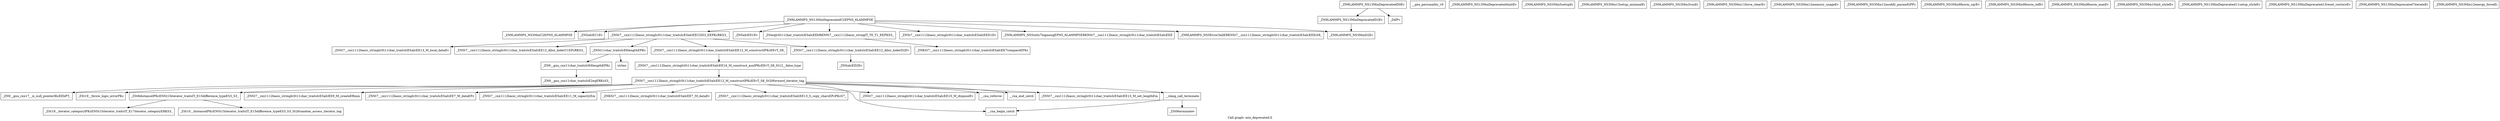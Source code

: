 digraph "Call graph: min_deprecated.ll" {
	label="Call graph: min_deprecated.ll";

	Node0x55ee45fb9f30 [shape=record,label="{_ZN9LAMMPS_NS13MinDeprecatedC2EPNS_6LAMMPSE}"];
	Node0x55ee45fb9f30 -> Node0x55ee45fa2c70;
	Node0x55ee45fb9f30 -> Node0x55ee45f98ad0;
	Node0x55ee45fb9f30 -> Node0x55ee45f9afe0;
	Node0x55ee45fb9f30 -> Node0x55ee45f9c360;
	Node0x55ee45fb9f30 -> Node0x55ee45f9d4f0;
	Node0x55ee45fb9f30 -> Node0x55ee45fa02c0;
	Node0x55ee45fb9f30 -> Node0x55ee45f9e590;
	Node0x55ee45fb9f30 -> Node0x55ee45fc2c70;
	Node0x55ee45fb9f30 -> Node0x55ee45f9f550;
	Node0x55ee45fa2c70 [shape=record,label="{_ZN9LAMMPS_NS3MinC2EPNS_6LAMMPSE}"];
	Node0x55ee45f98ad0 [shape=record,label="{_ZNSaIcEC1Ev}"];
	Node0x55ee45f9afe0 [shape=record,label="{_ZNSt7__cxx1112basic_stringIcSt11char_traitsIcESaIcEEC2IS3_EEPKcRKS3_}"];
	Node0x55ee45f9afe0 -> Node0x55ee45fa1140;
	Node0x55ee45f9afe0 -> Node0x55ee45fa3e00;
	Node0x55ee45f9afe0 -> Node0x55ee45fa5ae0;
	Node0x55ee45f9afe0 -> Node0x55ee45fa6650;
	Node0x55ee45f9afe0 -> Node0x55ee45fa6a30;
	Node0x55ee45fa5ae0 [shape=record,label="{_ZNSt11char_traitsIcE6lengthEPKc}"];
	Node0x55ee45fa5ae0 -> Node0x55ee45fa11b0;
	Node0x55ee45fa5ae0 -> Node0x55ee45f9d270;
	Node0x55ee45fa6fb0 [shape=record,label="{__gxx_personality_v0}"];
	Node0x55ee45f9c360 [shape=record,label="{_ZNSaIcED1Ev}"];
	Node0x55ee45f9d4f0 [shape=record,label="{_ZSteqIcSt11char_traitsIcESaIcEEbRKNSt7__cxx1112basic_stringIT_T0_T1_EEPKS5_}"];
	Node0x55ee45f9d4f0 -> Node0x55ee45fc6d70;
	Node0x55ee45fc2c70 [shape=record,label="{_ZN9LAMMPS_NS5utils7logmesgEPNS_6LAMMPSERKNSt7__cxx1112basic_stringIcSt11char_traitsIcESaIcEEE}"];
	Node0x55ee45f9e590 [shape=record,label="{_ZNSt7__cxx1112basic_stringIcSt11char_traitsIcESaIcEED1Ev}"];
	Node0x55ee45f9f550 [shape=record,label="{_ZN9LAMMPS_NS5Error3allERKNSt7__cxx1112basic_stringIcSt11char_traitsIcESaIcEEEiS8_}"];
	Node0x55ee45fa02c0 [shape=record,label="{_ZN9LAMMPS_NS3MinD2Ev}"];
	Node0x55ee45fc6ee0 [shape=record,label="{_ZN9LAMMPS_NS13MinDeprecatedD2Ev}"];
	Node0x55ee45fc6ee0 -> Node0x55ee45fa02c0;
	Node0x55ee45fc6f90 [shape=record,label="{_ZN9LAMMPS_NS13MinDeprecatedD0Ev}"];
	Node0x55ee45fc6f90 -> Node0x55ee45fc6ee0;
	Node0x55ee45fc6f90 -> Node0x55ee45fc7040;
	Node0x55ee45fa7bc0 [shape=record,label="{_ZN9LAMMPS_NS13MinDeprecated4initEv}"];
	Node0x55ee45fa8760 [shape=record,label="{_ZN9LAMMPS_NS3Min5setupEi}"];
	Node0x55ee45fa8aa0 [shape=record,label="{_ZN9LAMMPS_NS3Min13setup_minimalEi}"];
	Node0x55ee45fab140 [shape=record,label="{_ZN9LAMMPS_NS3Min3runEi}"];
	Node0x55ee45fab7c0 [shape=record,label="{_ZN9LAMMPS_NS3Min11force_clearEv}"];
	Node0x55ee45fae8a0 [shape=record,label="{_ZN9LAMMPS_NS3Min12memory_usageEv}"];
	Node0x55ee45fafeb0 [shape=record,label="{_ZN9LAMMPS_NS3Min12modify_paramEiPPc}"];
	Node0x55ee45fb0a70 [shape=record,label="{_ZN9LAMMPS_NS3Min9fnorm_sqrEv}"];
	Node0x55ee45fb2720 [shape=record,label="{_ZN9LAMMPS_NS3Min9fnorm_infEv}"];
	Node0x55ee45fb0960 [shape=record,label="{_ZN9LAMMPS_NS3Min9fnorm_maxEv}"];
	Node0x55ee45fb12d0 [shape=record,label="{_ZN9LAMMPS_NS3Min10init_styleEv}"];
	Node0x55ee45fb58e0 [shape=record,label="{_ZN9LAMMPS_NS13MinDeprecated11setup_styleEv}"];
	Node0x55ee45fb5e90 [shape=record,label="{_ZN9LAMMPS_NS13MinDeprecated13reset_vectorsEv}"];
	Node0x55ee45fb6ae0 [shape=record,label="{_ZN9LAMMPS_NS13MinDeprecated7iterateEi}"];
	Node0x55ee45fb23e0 [shape=record,label="{_ZN9LAMMPS_NS3Min12energy_forceEi}"];
	Node0x55ee45fa1140 [shape=record,label="{_ZNSt7__cxx1112basic_stringIcSt11char_traitsIcESaIcEE13_M_local_dataEv}"];
	Node0x55ee45fa3e00 [shape=record,label="{_ZNSt7__cxx1112basic_stringIcSt11char_traitsIcESaIcEE12_Alloc_hiderC1EPcRKS3_}"];
	Node0x55ee45fa6650 [shape=record,label="{_ZNSt7__cxx1112basic_stringIcSt11char_traitsIcESaIcEE12_M_constructIPKcEEvT_S8_}"];
	Node0x55ee45fa6650 -> Node0x55ee45fb53b0;
	Node0x55ee45fa6a30 [shape=record,label="{_ZNSt7__cxx1112basic_stringIcSt11char_traitsIcESaIcEE12_Alloc_hiderD2Ev}"];
	Node0x55ee45fa6a30 -> Node0x55ee45fa80b0;
	Node0x55ee45fb53b0 [shape=record,label="{_ZNSt7__cxx1112basic_stringIcSt11char_traitsIcESaIcEE16_M_construct_auxIPKcEEvT_S8_St12__false_type}"];
	Node0x55ee45fb53b0 -> Node0x55ee45f9f5c0;
	Node0x55ee45f9f5c0 [shape=record,label="{_ZNSt7__cxx1112basic_stringIcSt11char_traitsIcESaIcEE12_M_constructIPKcEEvT_S8_St20forward_iterator_tag}"];
	Node0x55ee45f9f5c0 -> Node0x55ee45fa6460;
	Node0x55ee45f9f5c0 -> Node0x55ee45faa4a0;
	Node0x55ee45f9f5c0 -> Node0x55ee45fb3940;
	Node0x55ee45f9f5c0 -> Node0x55ee45fb22d0;
	Node0x55ee45f9f5c0 -> Node0x55ee45fc1c10;
	Node0x55ee45f9f5c0 -> Node0x55ee45fb9600;
	Node0x55ee45f9f5c0 -> Node0x55ee45fab8e0;
	Node0x55ee45f9f5c0 -> Node0x55ee45fa1430;
	Node0x55ee45f9f5c0 -> Node0x55ee45fa16f0;
	Node0x55ee45f9f5c0 -> Node0x55ee45fa1770;
	Node0x55ee45f9f5c0 -> Node0x55ee45fb6070;
	Node0x55ee45f9f5c0 -> Node0x55ee45fb61d0;
	Node0x55ee45f9f5c0 -> Node0x55ee45fb6250;
	Node0x55ee45f9f5c0 -> Node0x55ee45fb1900;
	Node0x55ee45fa6460 [shape=record,label="{_ZN9__gnu_cxx17__is_null_pointerIKcEEbPT_}"];
	Node0x55ee45faa4a0 [shape=record,label="{_ZSt19__throw_logic_errorPKc}"];
	Node0x55ee45fb3940 [shape=record,label="{_ZSt8distanceIPKcENSt15iterator_traitsIT_E15difference_typeES3_S3_}"];
	Node0x55ee45fb3940 -> Node0x55ee45fb51b0;
	Node0x55ee45fb3940 -> Node0x55ee45fb5230;
	Node0x55ee45fc1c10 [shape=record,label="{_ZNSt7__cxx1112basic_stringIcSt11char_traitsIcESaIcEE7_M_dataEPc}"];
	Node0x55ee45fb22d0 [shape=record,label="{_ZNSt7__cxx1112basic_stringIcSt11char_traitsIcESaIcEE9_M_createERmm}"];
	Node0x55ee45fb9600 [shape=record,label="{_ZNSt7__cxx1112basic_stringIcSt11char_traitsIcESaIcEE11_M_capacityEm}"];
	Node0x55ee45fa1430 [shape=record,label="{_ZNSt7__cxx1112basic_stringIcSt11char_traitsIcESaIcEE13_S_copy_charsEPcPKcS7_}"];
	Node0x55ee45fab8e0 [shape=record,label="{_ZNKSt7__cxx1112basic_stringIcSt11char_traitsIcESaIcEE7_M_dataEv}"];
	Node0x55ee45fa16f0 [shape=record,label="{__cxa_begin_catch}"];
	Node0x55ee45fa1770 [shape=record,label="{_ZNSt7__cxx1112basic_stringIcSt11char_traitsIcESaIcEE10_M_disposeEv}"];
	Node0x55ee45fb6070 [shape=record,label="{__cxa_rethrow}"];
	Node0x55ee45fb61d0 [shape=record,label="{__cxa_end_catch}"];
	Node0x55ee45fb1900 [shape=record,label="{__clang_call_terminate}"];
	Node0x55ee45fb1900 -> Node0x55ee45fa16f0;
	Node0x55ee45fb1900 -> Node0x55ee45fb9ca0;
	Node0x55ee45fb9ca0 [shape=record,label="{_ZSt9terminatev}"];
	Node0x55ee45fb6250 [shape=record,label="{_ZNSt7__cxx1112basic_stringIcSt11char_traitsIcESaIcEE13_M_set_lengthEm}"];
	Node0x55ee45fb5230 [shape=record,label="{_ZSt10__distanceIPKcENSt15iterator_traitsIT_E15difference_typeES3_S3_St26random_access_iterator_tag}"];
	Node0x55ee45fb51b0 [shape=record,label="{_ZSt19__iterator_categoryIPKcENSt15iterator_traitsIT_E17iterator_categoryERKS3_}"];
	Node0x55ee45fa11b0 [shape=record,label="{_ZN9__gnu_cxx11char_traitsIcE6lengthEPKc}"];
	Node0x55ee45fa11b0 -> Node0x55ee45fc7ad0;
	Node0x55ee45f9d270 [shape=record,label="{strlen}"];
	Node0x55ee45fc7ad0 [shape=record,label="{_ZN9__gnu_cxx11char_traitsIcE2eqERKcS3_}"];
	Node0x55ee45fa80b0 [shape=record,label="{_ZNSaIcED2Ev}"];
	Node0x55ee45fc6d70 [shape=record,label="{_ZNKSt7__cxx1112basic_stringIcSt11char_traitsIcESaIcEE7compareEPKc}"];
	Node0x55ee45fc7040 [shape=record,label="{_ZdlPv}"];
}
